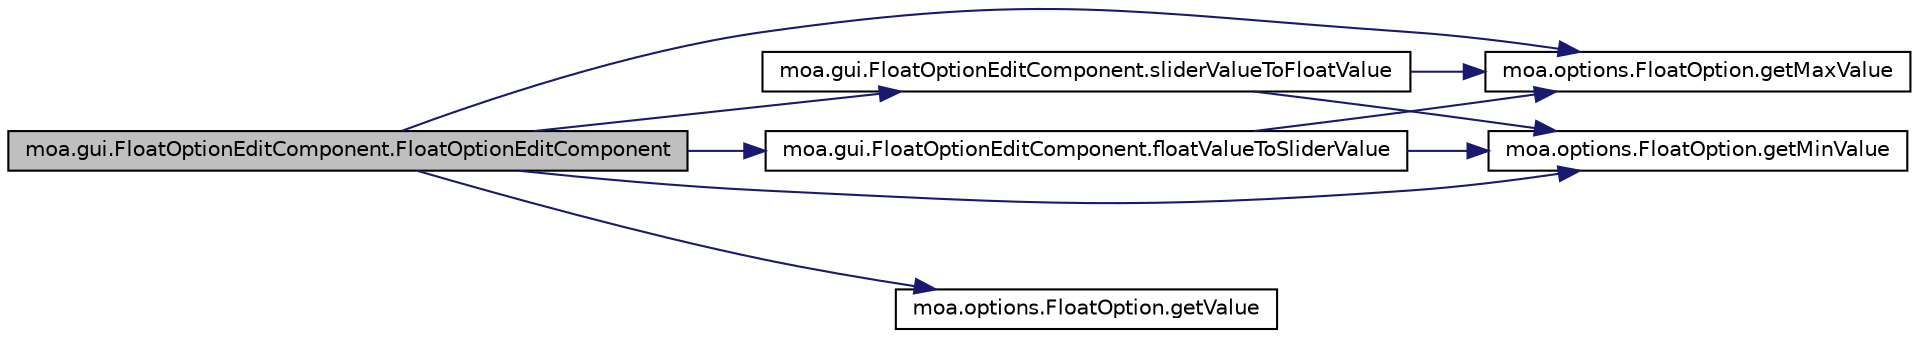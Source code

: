 digraph G
{
  edge [fontname="Helvetica",fontsize="10",labelfontname="Helvetica",labelfontsize="10"];
  node [fontname="Helvetica",fontsize="10",shape=record];
  rankdir=LR;
  Node1 [label="moa.gui.FloatOptionEditComponent.FloatOptionEditComponent",height=0.2,width=0.4,color="black", fillcolor="grey75", style="filled" fontcolor="black"];
  Node1 -> Node2 [color="midnightblue",fontsize="10",style="solid",fontname="Helvetica"];
  Node2 [label="moa.gui.FloatOptionEditComponent.floatValueToSliderValue",height=0.2,width=0.4,color="black", fillcolor="white", style="filled",URL="$classmoa_1_1gui_1_1FloatOptionEditComponent.html#aa8731aebc1eb70ed1932d5545b98e65a"];
  Node2 -> Node3 [color="midnightblue",fontsize="10",style="solid",fontname="Helvetica"];
  Node3 [label="moa.options.FloatOption.getMaxValue",height=0.2,width=0.4,color="black", fillcolor="white", style="filled",URL="$classmoa_1_1options_1_1FloatOption.html#a69376a84dae43165cac89ceba09fb4f3"];
  Node2 -> Node4 [color="midnightblue",fontsize="10",style="solid",fontname="Helvetica"];
  Node4 [label="moa.options.FloatOption.getMinValue",height=0.2,width=0.4,color="black", fillcolor="white", style="filled",URL="$classmoa_1_1options_1_1FloatOption.html#a35baa5ddee9e332fc1abe86cb42c8777"];
  Node1 -> Node3 [color="midnightblue",fontsize="10",style="solid",fontname="Helvetica"];
  Node1 -> Node4 [color="midnightblue",fontsize="10",style="solid",fontname="Helvetica"];
  Node1 -> Node5 [color="midnightblue",fontsize="10",style="solid",fontname="Helvetica"];
  Node5 [label="moa.options.FloatOption.getValue",height=0.2,width=0.4,color="black", fillcolor="white", style="filled",URL="$classmoa_1_1options_1_1FloatOption.html#a0e606a62f4ece232aa8f8cb04bb7f1cf"];
  Node1 -> Node6 [color="midnightblue",fontsize="10",style="solid",fontname="Helvetica"];
  Node6 [label="moa.gui.FloatOptionEditComponent.sliderValueToFloatValue",height=0.2,width=0.4,color="black", fillcolor="white", style="filled",URL="$classmoa_1_1gui_1_1FloatOptionEditComponent.html#ab8d502853c9408a09129d99b8c4bf78a"];
  Node6 -> Node3 [color="midnightblue",fontsize="10",style="solid",fontname="Helvetica"];
  Node6 -> Node4 [color="midnightblue",fontsize="10",style="solid",fontname="Helvetica"];
}

